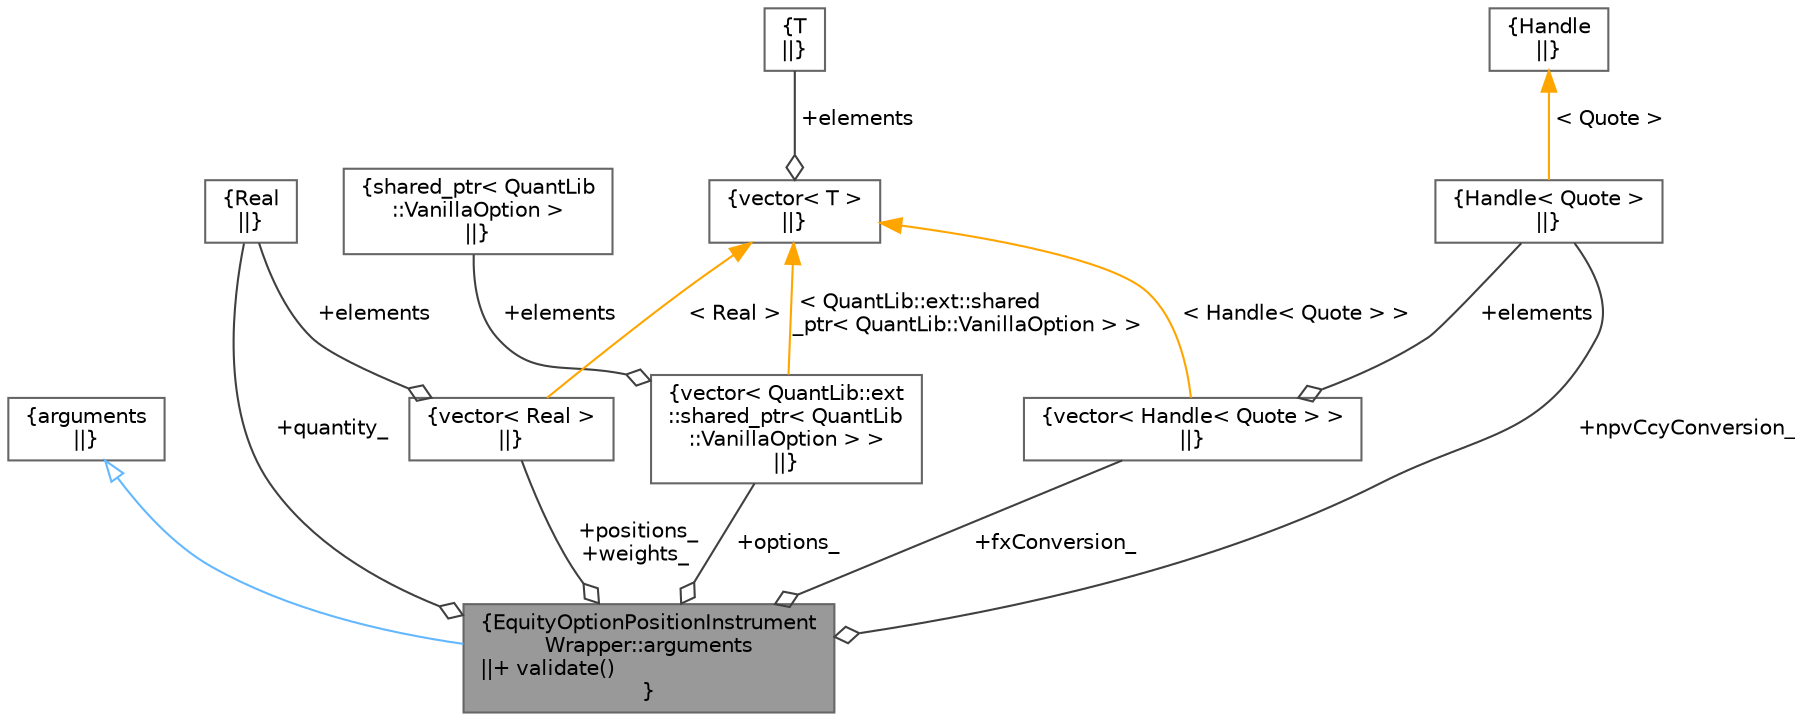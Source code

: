 digraph "EquityOptionPositionInstrumentWrapper::arguments"
{
 // INTERACTIVE_SVG=YES
 // LATEX_PDF_SIZE
  bgcolor="transparent";
  edge [fontname=Helvetica,fontsize=10,labelfontname=Helvetica,labelfontsize=10];
  node [fontname=Helvetica,fontsize=10,shape=box,height=0.2,width=0.4];
  Node1 [label="{EquityOptionPositionInstrument\lWrapper::arguments\n||+ validate()\l}",height=0.2,width=0.4,color="gray40", fillcolor="grey60", style="filled", fontcolor="black",tooltip=" "];
  Node2 -> Node1 [dir="back",color="steelblue1",style="solid",arrowtail="onormal"];
  Node2 [label="{arguments\n||}",height=0.2,width=0.4,color="gray40", fillcolor="white", style="filled",URL="C:/dev/ORE/documentation/QuantExt/doc/quantext.tag$class_quant_lib_1_1_pricing_engine_1_1arguments.html",tooltip=" "];
  Node3 -> Node1 [color="grey25",style="solid",label=" +quantity_" ,arrowhead="odiamond"];
  Node3 [label="{Real\n||}",height=0.2,width=0.4,color="gray40", fillcolor="white", style="filled",tooltip=" "];
  Node4 -> Node1 [color="grey25",style="solid",label=" +options_" ,arrowhead="odiamond"];
  Node4 [label="{vector\< QuantLib::ext\l::shared_ptr\< QuantLib\l::VanillaOption \> \>\n||}",height=0.2,width=0.4,color="gray40", fillcolor="white", style="filled",tooltip=" "];
  Node5 -> Node4 [color="grey25",style="solid",label=" +elements" ,arrowhead="odiamond"];
  Node5 [label="{shared_ptr\< QuantLib\l::VanillaOption \>\n||}",height=0.2,width=0.4,color="gray40", fillcolor="white", style="filled",tooltip=" "];
  Node6 -> Node4 [dir="back",color="orange",style="solid",label=" \< QuantLib::ext::shared\l_ptr\< QuantLib::VanillaOption \> \>" ];
  Node6 [label="{vector\< T \>\n||}",height=0.2,width=0.4,color="gray40", fillcolor="white", style="filled",tooltip=" "];
  Node7 -> Node6 [color="grey25",style="solid",label=" +elements" ,arrowhead="odiamond"];
  Node7 [label="{T\n||}",height=0.2,width=0.4,color="gray40", fillcolor="white", style="filled",tooltip=" "];
  Node8 -> Node1 [color="grey25",style="solid",label=" +positions_\n+weights_" ,arrowhead="odiamond"];
  Node8 [label="{vector\< Real \>\n||}",height=0.2,width=0.4,color="gray40", fillcolor="white", style="filled",tooltip=" "];
  Node3 -> Node8 [color="grey25",style="solid",label=" +elements" ,arrowhead="odiamond"];
  Node6 -> Node8 [dir="back",color="orange",style="solid",label=" \< Real \>" ];
  Node9 -> Node1 [color="grey25",style="solid",label=" +fxConversion_" ,arrowhead="odiamond"];
  Node9 [label="{vector\< Handle\< Quote \> \>\n||}",height=0.2,width=0.4,color="gray40", fillcolor="white", style="filled",tooltip=" "];
  Node10 -> Node9 [color="grey25",style="solid",label=" +elements" ,arrowhead="odiamond"];
  Node10 [label="{Handle\< Quote \>\n||}",height=0.2,width=0.4,color="gray40", fillcolor="white", style="filled",tooltip=" "];
  Node11 -> Node10 [dir="back",color="orange",style="solid",label=" \< Quote \>" ];
  Node11 [label="{Handle\n||}",height=0.2,width=0.4,color="gray40", fillcolor="white", style="filled",tooltip=" "];
  Node6 -> Node9 [dir="back",color="orange",style="solid",label=" \< Handle\< Quote \> \>" ];
  Node10 -> Node1 [color="grey25",style="solid",label=" +npvCcyConversion_" ,arrowhead="odiamond"];
}
